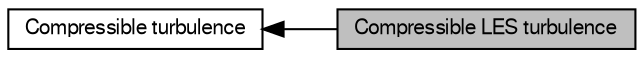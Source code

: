 digraph "Compressible LES turbulence"
{
  bgcolor="transparent";
  edge [fontname="FreeSans",fontsize="10",labelfontname="FreeSans",labelfontsize="10"];
  node [fontname="FreeSans",fontsize="10",shape=record];
  rankdir=LR;
  Node0 [label="Compressible LES turbulence",height=0.2,width=0.4,color="black", fillcolor="grey75", style="filled", fontcolor="black"];
  Node1 [label="Compressible turbulence",height=0.2,width=0.4,color="black",URL="$a21115.html"];
  Node1->Node0 [shape=plaintext, dir="back", style="solid"];
}

